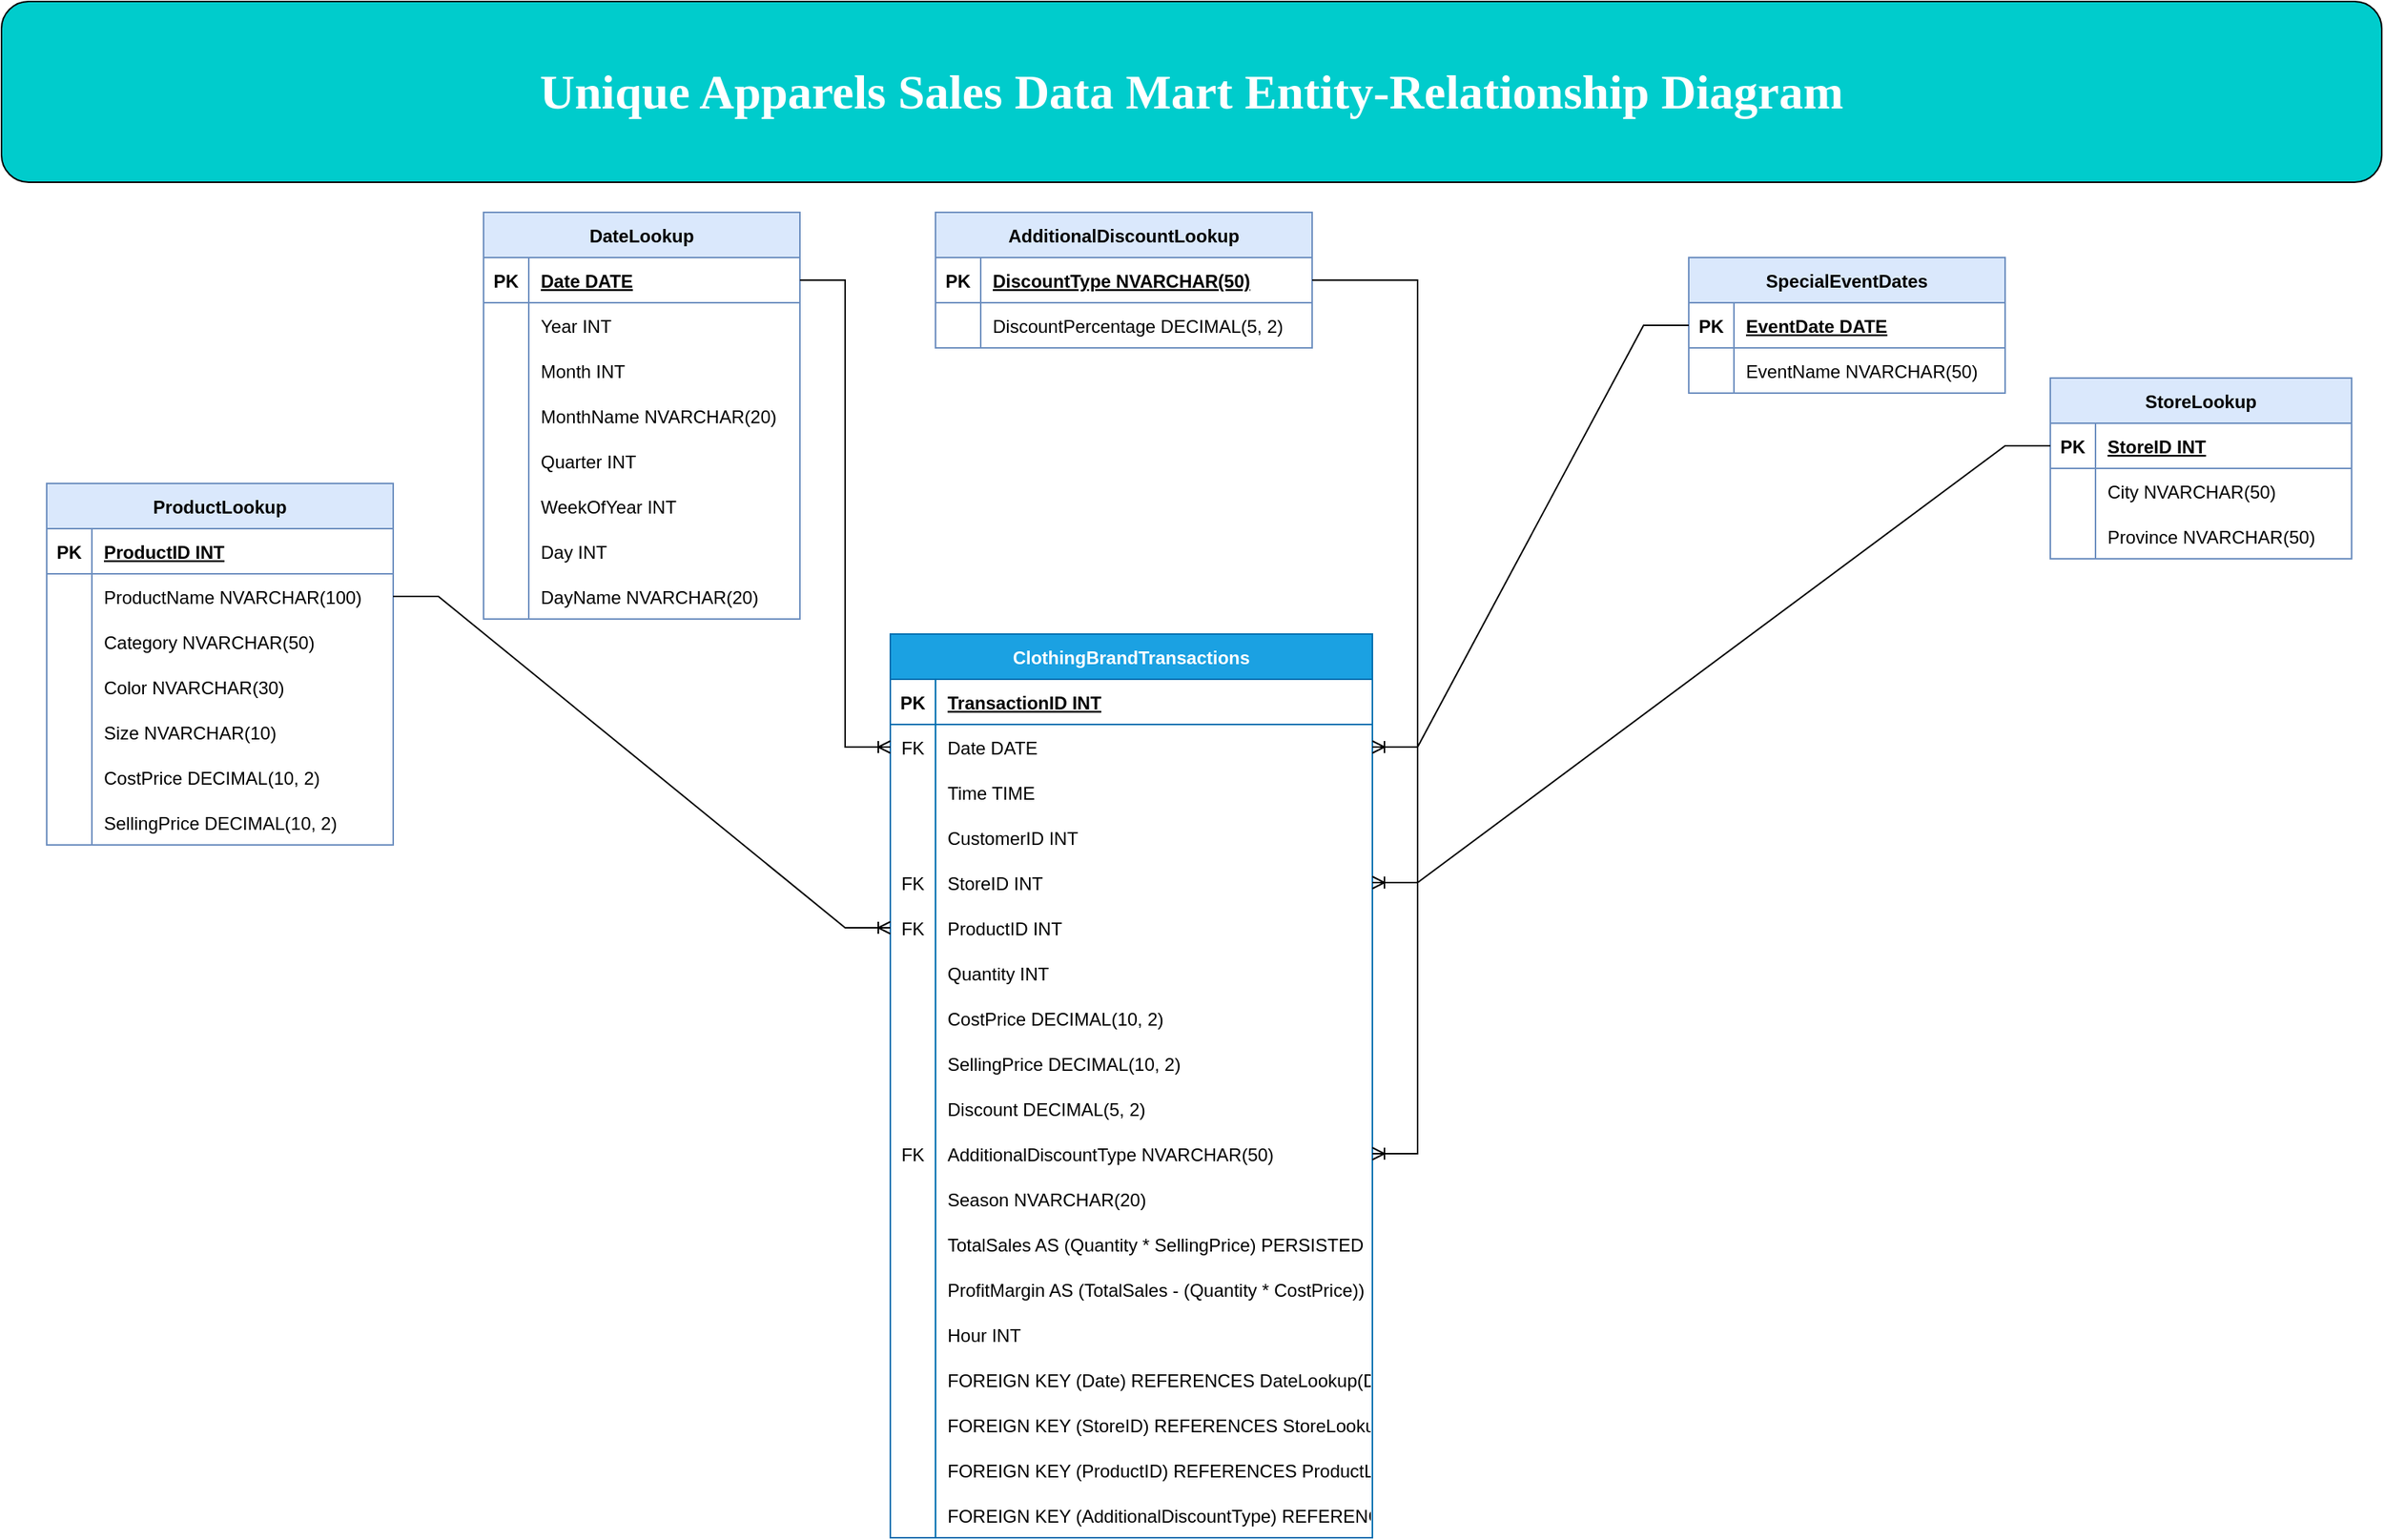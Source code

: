 <mxfile version="25.0.3">
  <diagram name="Page-1" id="zV8hHBEa-h6fjzIJMadM">
    <mxGraphModel dx="1042" dy="575" grid="1" gridSize="10" guides="1" tooltips="1" connect="1" arrows="1" fold="1" page="1" pageScale="1" pageWidth="850" pageHeight="1100" math="0" shadow="0">
      <root>
        <mxCell id="0" />
        <mxCell id="1" parent="0" />
        <mxCell id="7BY-m5oUw1XnW85AKhR_-15" value="ProductLookup" style="shape=table;startSize=30;container=1;collapsible=1;childLayout=tableLayout;fixedRows=1;rowLines=0;fontStyle=1;align=center;resizeLast=1;fillColor=#dae8fc;strokeColor=#6c8ebf;" vertex="1" parent="1">
          <mxGeometry x="50" y="390" width="230" height="240" as="geometry" />
        </mxCell>
        <mxCell id="7BY-m5oUw1XnW85AKhR_-16" value="" style="shape=tableRow;horizontal=0;startSize=0;swimlaneHead=0;swimlaneBody=0;fillColor=none;collapsible=0;dropTarget=0;points=[[0,0.5],[1,0.5]];portConstraint=eastwest;strokeColor=inherit;top=0;left=0;right=0;bottom=1;" vertex="1" parent="7BY-m5oUw1XnW85AKhR_-15">
          <mxGeometry y="30" width="230" height="30" as="geometry" />
        </mxCell>
        <mxCell id="7BY-m5oUw1XnW85AKhR_-17" value="PK" style="shape=partialRectangle;overflow=hidden;connectable=0;fillColor=none;strokeColor=inherit;top=0;left=0;bottom=0;right=0;fontStyle=1;" vertex="1" parent="7BY-m5oUw1XnW85AKhR_-16">
          <mxGeometry width="30" height="30" as="geometry">
            <mxRectangle width="30" height="30" as="alternateBounds" />
          </mxGeometry>
        </mxCell>
        <mxCell id="7BY-m5oUw1XnW85AKhR_-18" value="ProductID INT " style="shape=partialRectangle;overflow=hidden;connectable=0;fillColor=none;align=left;strokeColor=inherit;top=0;left=0;bottom=0;right=0;spacingLeft=6;fontStyle=5;" vertex="1" parent="7BY-m5oUw1XnW85AKhR_-16">
          <mxGeometry x="30" width="200" height="30" as="geometry">
            <mxRectangle width="200" height="30" as="alternateBounds" />
          </mxGeometry>
        </mxCell>
        <mxCell id="7BY-m5oUw1XnW85AKhR_-19" value="" style="shape=tableRow;horizontal=0;startSize=0;swimlaneHead=0;swimlaneBody=0;fillColor=none;collapsible=0;dropTarget=0;points=[[0,0.5],[1,0.5]];portConstraint=eastwest;strokeColor=inherit;top=0;left=0;right=0;bottom=0;" vertex="1" parent="7BY-m5oUw1XnW85AKhR_-15">
          <mxGeometry y="60" width="230" height="30" as="geometry" />
        </mxCell>
        <mxCell id="7BY-m5oUw1XnW85AKhR_-20" value="" style="shape=partialRectangle;overflow=hidden;connectable=0;fillColor=none;strokeColor=inherit;top=0;left=0;bottom=0;right=0;" vertex="1" parent="7BY-m5oUw1XnW85AKhR_-19">
          <mxGeometry width="30" height="30" as="geometry">
            <mxRectangle width="30" height="30" as="alternateBounds" />
          </mxGeometry>
        </mxCell>
        <mxCell id="7BY-m5oUw1XnW85AKhR_-21" value="ProductName NVARCHAR(100)" style="shape=partialRectangle;overflow=hidden;connectable=0;fillColor=none;align=left;strokeColor=inherit;top=0;left=0;bottom=0;right=0;spacingLeft=6;" vertex="1" parent="7BY-m5oUw1XnW85AKhR_-19">
          <mxGeometry x="30" width="200" height="30" as="geometry">
            <mxRectangle width="200" height="30" as="alternateBounds" />
          </mxGeometry>
        </mxCell>
        <mxCell id="7BY-m5oUw1XnW85AKhR_-22" value="" style="shape=tableRow;horizontal=0;startSize=0;swimlaneHead=0;swimlaneBody=0;fillColor=none;collapsible=0;dropTarget=0;points=[[0,0.5],[1,0.5]];portConstraint=eastwest;strokeColor=inherit;top=0;left=0;right=0;bottom=0;" vertex="1" parent="7BY-m5oUw1XnW85AKhR_-15">
          <mxGeometry y="90" width="230" height="30" as="geometry" />
        </mxCell>
        <mxCell id="7BY-m5oUw1XnW85AKhR_-23" value="" style="shape=partialRectangle;overflow=hidden;connectable=0;fillColor=none;strokeColor=inherit;top=0;left=0;bottom=0;right=0;" vertex="1" parent="7BY-m5oUw1XnW85AKhR_-22">
          <mxGeometry width="30" height="30" as="geometry">
            <mxRectangle width="30" height="30" as="alternateBounds" />
          </mxGeometry>
        </mxCell>
        <mxCell id="7BY-m5oUw1XnW85AKhR_-24" value="Category NVARCHAR(50)" style="shape=partialRectangle;overflow=hidden;connectable=0;fillColor=none;align=left;strokeColor=inherit;top=0;left=0;bottom=0;right=0;spacingLeft=6;" vertex="1" parent="7BY-m5oUw1XnW85AKhR_-22">
          <mxGeometry x="30" width="200" height="30" as="geometry">
            <mxRectangle width="200" height="30" as="alternateBounds" />
          </mxGeometry>
        </mxCell>
        <mxCell id="7BY-m5oUw1XnW85AKhR_-25" value="" style="shape=tableRow;horizontal=0;startSize=0;swimlaneHead=0;swimlaneBody=0;fillColor=none;collapsible=0;dropTarget=0;points=[[0,0.5],[1,0.5]];portConstraint=eastwest;strokeColor=inherit;top=0;left=0;right=0;bottom=0;" vertex="1" parent="7BY-m5oUw1XnW85AKhR_-15">
          <mxGeometry y="120" width="230" height="30" as="geometry" />
        </mxCell>
        <mxCell id="7BY-m5oUw1XnW85AKhR_-26" value="" style="shape=partialRectangle;overflow=hidden;connectable=0;fillColor=none;strokeColor=inherit;top=0;left=0;bottom=0;right=0;" vertex="1" parent="7BY-m5oUw1XnW85AKhR_-25">
          <mxGeometry width="30" height="30" as="geometry">
            <mxRectangle width="30" height="30" as="alternateBounds" />
          </mxGeometry>
        </mxCell>
        <mxCell id="7BY-m5oUw1XnW85AKhR_-27" value="Color NVARCHAR(30)" style="shape=partialRectangle;overflow=hidden;connectable=0;fillColor=none;align=left;strokeColor=inherit;top=0;left=0;bottom=0;right=0;spacingLeft=6;" vertex="1" parent="7BY-m5oUw1XnW85AKhR_-25">
          <mxGeometry x="30" width="200" height="30" as="geometry">
            <mxRectangle width="200" height="30" as="alternateBounds" />
          </mxGeometry>
        </mxCell>
        <mxCell id="7BY-m5oUw1XnW85AKhR_-28" value="" style="shape=tableRow;horizontal=0;startSize=0;swimlaneHead=0;swimlaneBody=0;fillColor=none;collapsible=0;dropTarget=0;points=[[0,0.5],[1,0.5]];portConstraint=eastwest;strokeColor=inherit;top=0;left=0;right=0;bottom=0;" vertex="1" parent="7BY-m5oUw1XnW85AKhR_-15">
          <mxGeometry y="150" width="230" height="30" as="geometry" />
        </mxCell>
        <mxCell id="7BY-m5oUw1XnW85AKhR_-29" value="" style="shape=partialRectangle;overflow=hidden;connectable=0;fillColor=none;strokeColor=inherit;top=0;left=0;bottom=0;right=0;" vertex="1" parent="7BY-m5oUw1XnW85AKhR_-28">
          <mxGeometry width="30" height="30" as="geometry">
            <mxRectangle width="30" height="30" as="alternateBounds" />
          </mxGeometry>
        </mxCell>
        <mxCell id="7BY-m5oUw1XnW85AKhR_-30" value="Size NVARCHAR(10)" style="shape=partialRectangle;overflow=hidden;connectable=0;fillColor=none;align=left;strokeColor=inherit;top=0;left=0;bottom=0;right=0;spacingLeft=6;" vertex="1" parent="7BY-m5oUw1XnW85AKhR_-28">
          <mxGeometry x="30" width="200" height="30" as="geometry">
            <mxRectangle width="200" height="30" as="alternateBounds" />
          </mxGeometry>
        </mxCell>
        <mxCell id="7BY-m5oUw1XnW85AKhR_-31" value="" style="shape=tableRow;horizontal=0;startSize=0;swimlaneHead=0;swimlaneBody=0;fillColor=none;collapsible=0;dropTarget=0;points=[[0,0.5],[1,0.5]];portConstraint=eastwest;strokeColor=inherit;top=0;left=0;right=0;bottom=0;" vertex="1" parent="7BY-m5oUw1XnW85AKhR_-15">
          <mxGeometry y="180" width="230" height="30" as="geometry" />
        </mxCell>
        <mxCell id="7BY-m5oUw1XnW85AKhR_-32" value="" style="shape=partialRectangle;overflow=hidden;connectable=0;fillColor=none;strokeColor=inherit;top=0;left=0;bottom=0;right=0;" vertex="1" parent="7BY-m5oUw1XnW85AKhR_-31">
          <mxGeometry width="30" height="30" as="geometry">
            <mxRectangle width="30" height="30" as="alternateBounds" />
          </mxGeometry>
        </mxCell>
        <mxCell id="7BY-m5oUw1XnW85AKhR_-33" value="CostPrice DECIMAL(10, 2)" style="shape=partialRectangle;overflow=hidden;connectable=0;fillColor=none;align=left;strokeColor=inherit;top=0;left=0;bottom=0;right=0;spacingLeft=6;" vertex="1" parent="7BY-m5oUw1XnW85AKhR_-31">
          <mxGeometry x="30" width="200" height="30" as="geometry">
            <mxRectangle width="200" height="30" as="alternateBounds" />
          </mxGeometry>
        </mxCell>
        <mxCell id="7BY-m5oUw1XnW85AKhR_-34" value="" style="shape=tableRow;horizontal=0;startSize=0;swimlaneHead=0;swimlaneBody=0;fillColor=none;collapsible=0;dropTarget=0;points=[[0,0.5],[1,0.5]];portConstraint=eastwest;strokeColor=inherit;top=0;left=0;right=0;bottom=0;" vertex="1" parent="7BY-m5oUw1XnW85AKhR_-15">
          <mxGeometry y="210" width="230" height="30" as="geometry" />
        </mxCell>
        <mxCell id="7BY-m5oUw1XnW85AKhR_-35" value="" style="shape=partialRectangle;overflow=hidden;connectable=0;fillColor=none;strokeColor=inherit;top=0;left=0;bottom=0;right=0;" vertex="1" parent="7BY-m5oUw1XnW85AKhR_-34">
          <mxGeometry width="30" height="30" as="geometry">
            <mxRectangle width="30" height="30" as="alternateBounds" />
          </mxGeometry>
        </mxCell>
        <mxCell id="7BY-m5oUw1XnW85AKhR_-36" value="SellingPrice DECIMAL(10, 2)" style="shape=partialRectangle;overflow=hidden;connectable=0;fillColor=none;align=left;strokeColor=inherit;top=0;left=0;bottom=0;right=0;spacingLeft=6;" vertex="1" parent="7BY-m5oUw1XnW85AKhR_-34">
          <mxGeometry x="30" width="200" height="30" as="geometry">
            <mxRectangle width="200" height="30" as="alternateBounds" />
          </mxGeometry>
        </mxCell>
        <mxCell id="7BY-m5oUw1XnW85AKhR_-37" value="DateLookup" style="shape=table;startSize=30;container=1;collapsible=1;childLayout=tableLayout;fixedRows=1;rowLines=0;fontStyle=1;align=center;resizeLast=1;fillColor=#dae8fc;strokeColor=#6c8ebf;" vertex="1" parent="1">
          <mxGeometry x="340" y="210" width="210" height="270" as="geometry" />
        </mxCell>
        <mxCell id="7BY-m5oUw1XnW85AKhR_-38" value="" style="shape=tableRow;horizontal=0;startSize=0;swimlaneHead=0;swimlaneBody=0;fillColor=none;collapsible=0;dropTarget=0;points=[[0,0.5],[1,0.5]];portConstraint=eastwest;strokeColor=inherit;top=0;left=0;right=0;bottom=1;" vertex="1" parent="7BY-m5oUw1XnW85AKhR_-37">
          <mxGeometry y="30" width="210" height="30" as="geometry" />
        </mxCell>
        <mxCell id="7BY-m5oUw1XnW85AKhR_-39" value="PK" style="shape=partialRectangle;overflow=hidden;connectable=0;fillColor=none;strokeColor=inherit;top=0;left=0;bottom=0;right=0;fontStyle=1;" vertex="1" parent="7BY-m5oUw1XnW85AKhR_-38">
          <mxGeometry width="30" height="30" as="geometry">
            <mxRectangle width="30" height="30" as="alternateBounds" />
          </mxGeometry>
        </mxCell>
        <mxCell id="7BY-m5oUw1XnW85AKhR_-40" value="Date DATE " style="shape=partialRectangle;overflow=hidden;connectable=0;fillColor=none;align=left;strokeColor=inherit;top=0;left=0;bottom=0;right=0;spacingLeft=6;fontStyle=5;" vertex="1" parent="7BY-m5oUw1XnW85AKhR_-38">
          <mxGeometry x="30" width="180" height="30" as="geometry">
            <mxRectangle width="180" height="30" as="alternateBounds" />
          </mxGeometry>
        </mxCell>
        <mxCell id="7BY-m5oUw1XnW85AKhR_-41" value="" style="shape=tableRow;horizontal=0;startSize=0;swimlaneHead=0;swimlaneBody=0;fillColor=none;collapsible=0;dropTarget=0;points=[[0,0.5],[1,0.5]];portConstraint=eastwest;strokeColor=inherit;top=0;left=0;right=0;bottom=0;" vertex="1" parent="7BY-m5oUw1XnW85AKhR_-37">
          <mxGeometry y="60" width="210" height="30" as="geometry" />
        </mxCell>
        <mxCell id="7BY-m5oUw1XnW85AKhR_-42" value="" style="shape=partialRectangle;overflow=hidden;connectable=0;fillColor=none;strokeColor=inherit;top=0;left=0;bottom=0;right=0;" vertex="1" parent="7BY-m5oUw1XnW85AKhR_-41">
          <mxGeometry width="30" height="30" as="geometry">
            <mxRectangle width="30" height="30" as="alternateBounds" />
          </mxGeometry>
        </mxCell>
        <mxCell id="7BY-m5oUw1XnW85AKhR_-43" value="Year INT" style="shape=partialRectangle;overflow=hidden;connectable=0;fillColor=none;align=left;strokeColor=inherit;top=0;left=0;bottom=0;right=0;spacingLeft=6;" vertex="1" parent="7BY-m5oUw1XnW85AKhR_-41">
          <mxGeometry x="30" width="180" height="30" as="geometry">
            <mxRectangle width="180" height="30" as="alternateBounds" />
          </mxGeometry>
        </mxCell>
        <mxCell id="7BY-m5oUw1XnW85AKhR_-44" value="" style="shape=tableRow;horizontal=0;startSize=0;swimlaneHead=0;swimlaneBody=0;fillColor=none;collapsible=0;dropTarget=0;points=[[0,0.5],[1,0.5]];portConstraint=eastwest;strokeColor=inherit;top=0;left=0;right=0;bottom=0;" vertex="1" parent="7BY-m5oUw1XnW85AKhR_-37">
          <mxGeometry y="90" width="210" height="30" as="geometry" />
        </mxCell>
        <mxCell id="7BY-m5oUw1XnW85AKhR_-45" value="" style="shape=partialRectangle;overflow=hidden;connectable=0;fillColor=none;strokeColor=inherit;top=0;left=0;bottom=0;right=0;" vertex="1" parent="7BY-m5oUw1XnW85AKhR_-44">
          <mxGeometry width="30" height="30" as="geometry">
            <mxRectangle width="30" height="30" as="alternateBounds" />
          </mxGeometry>
        </mxCell>
        <mxCell id="7BY-m5oUw1XnW85AKhR_-46" value="Month INT" style="shape=partialRectangle;overflow=hidden;connectable=0;fillColor=none;align=left;strokeColor=inherit;top=0;left=0;bottom=0;right=0;spacingLeft=6;" vertex="1" parent="7BY-m5oUw1XnW85AKhR_-44">
          <mxGeometry x="30" width="180" height="30" as="geometry">
            <mxRectangle width="180" height="30" as="alternateBounds" />
          </mxGeometry>
        </mxCell>
        <mxCell id="7BY-m5oUw1XnW85AKhR_-47" value="" style="shape=tableRow;horizontal=0;startSize=0;swimlaneHead=0;swimlaneBody=0;fillColor=none;collapsible=0;dropTarget=0;points=[[0,0.5],[1,0.5]];portConstraint=eastwest;strokeColor=inherit;top=0;left=0;right=0;bottom=0;" vertex="1" parent="7BY-m5oUw1XnW85AKhR_-37">
          <mxGeometry y="120" width="210" height="30" as="geometry" />
        </mxCell>
        <mxCell id="7BY-m5oUw1XnW85AKhR_-48" value="" style="shape=partialRectangle;overflow=hidden;connectable=0;fillColor=none;strokeColor=inherit;top=0;left=0;bottom=0;right=0;" vertex="1" parent="7BY-m5oUw1XnW85AKhR_-47">
          <mxGeometry width="30" height="30" as="geometry">
            <mxRectangle width="30" height="30" as="alternateBounds" />
          </mxGeometry>
        </mxCell>
        <mxCell id="7BY-m5oUw1XnW85AKhR_-49" value="MonthName NVARCHAR(20)" style="shape=partialRectangle;overflow=hidden;connectable=0;fillColor=none;align=left;strokeColor=inherit;top=0;left=0;bottom=0;right=0;spacingLeft=6;" vertex="1" parent="7BY-m5oUw1XnW85AKhR_-47">
          <mxGeometry x="30" width="180" height="30" as="geometry">
            <mxRectangle width="180" height="30" as="alternateBounds" />
          </mxGeometry>
        </mxCell>
        <mxCell id="7BY-m5oUw1XnW85AKhR_-50" value="" style="shape=tableRow;horizontal=0;startSize=0;swimlaneHead=0;swimlaneBody=0;fillColor=none;collapsible=0;dropTarget=0;points=[[0,0.5],[1,0.5]];portConstraint=eastwest;strokeColor=inherit;top=0;left=0;right=0;bottom=0;" vertex="1" parent="7BY-m5oUw1XnW85AKhR_-37">
          <mxGeometry y="150" width="210" height="30" as="geometry" />
        </mxCell>
        <mxCell id="7BY-m5oUw1XnW85AKhR_-51" value="" style="shape=partialRectangle;overflow=hidden;connectable=0;fillColor=none;strokeColor=inherit;top=0;left=0;bottom=0;right=0;" vertex="1" parent="7BY-m5oUw1XnW85AKhR_-50">
          <mxGeometry width="30" height="30" as="geometry">
            <mxRectangle width="30" height="30" as="alternateBounds" />
          </mxGeometry>
        </mxCell>
        <mxCell id="7BY-m5oUw1XnW85AKhR_-52" value="Quarter INT" style="shape=partialRectangle;overflow=hidden;connectable=0;fillColor=none;align=left;strokeColor=inherit;top=0;left=0;bottom=0;right=0;spacingLeft=6;" vertex="1" parent="7BY-m5oUw1XnW85AKhR_-50">
          <mxGeometry x="30" width="180" height="30" as="geometry">
            <mxRectangle width="180" height="30" as="alternateBounds" />
          </mxGeometry>
        </mxCell>
        <mxCell id="7BY-m5oUw1XnW85AKhR_-53" value="" style="shape=tableRow;horizontal=0;startSize=0;swimlaneHead=0;swimlaneBody=0;fillColor=none;collapsible=0;dropTarget=0;points=[[0,0.5],[1,0.5]];portConstraint=eastwest;strokeColor=inherit;top=0;left=0;right=0;bottom=0;" vertex="1" parent="7BY-m5oUw1XnW85AKhR_-37">
          <mxGeometry y="180" width="210" height="30" as="geometry" />
        </mxCell>
        <mxCell id="7BY-m5oUw1XnW85AKhR_-54" value="" style="shape=partialRectangle;overflow=hidden;connectable=0;fillColor=none;strokeColor=inherit;top=0;left=0;bottom=0;right=0;" vertex="1" parent="7BY-m5oUw1XnW85AKhR_-53">
          <mxGeometry width="30" height="30" as="geometry">
            <mxRectangle width="30" height="30" as="alternateBounds" />
          </mxGeometry>
        </mxCell>
        <mxCell id="7BY-m5oUw1XnW85AKhR_-55" value="WeekOfYear INT" style="shape=partialRectangle;overflow=hidden;connectable=0;fillColor=none;align=left;strokeColor=inherit;top=0;left=0;bottom=0;right=0;spacingLeft=6;" vertex="1" parent="7BY-m5oUw1XnW85AKhR_-53">
          <mxGeometry x="30" width="180" height="30" as="geometry">
            <mxRectangle width="180" height="30" as="alternateBounds" />
          </mxGeometry>
        </mxCell>
        <mxCell id="7BY-m5oUw1XnW85AKhR_-56" value="" style="shape=tableRow;horizontal=0;startSize=0;swimlaneHead=0;swimlaneBody=0;fillColor=none;collapsible=0;dropTarget=0;points=[[0,0.5],[1,0.5]];portConstraint=eastwest;strokeColor=inherit;top=0;left=0;right=0;bottom=0;" vertex="1" parent="7BY-m5oUw1XnW85AKhR_-37">
          <mxGeometry y="210" width="210" height="30" as="geometry" />
        </mxCell>
        <mxCell id="7BY-m5oUw1XnW85AKhR_-57" value="" style="shape=partialRectangle;overflow=hidden;connectable=0;fillColor=none;strokeColor=inherit;top=0;left=0;bottom=0;right=0;" vertex="1" parent="7BY-m5oUw1XnW85AKhR_-56">
          <mxGeometry width="30" height="30" as="geometry">
            <mxRectangle width="30" height="30" as="alternateBounds" />
          </mxGeometry>
        </mxCell>
        <mxCell id="7BY-m5oUw1XnW85AKhR_-58" value="Day INT" style="shape=partialRectangle;overflow=hidden;connectable=0;fillColor=none;align=left;strokeColor=inherit;top=0;left=0;bottom=0;right=0;spacingLeft=6;" vertex="1" parent="7BY-m5oUw1XnW85AKhR_-56">
          <mxGeometry x="30" width="180" height="30" as="geometry">
            <mxRectangle width="180" height="30" as="alternateBounds" />
          </mxGeometry>
        </mxCell>
        <mxCell id="7BY-m5oUw1XnW85AKhR_-59" value="" style="shape=tableRow;horizontal=0;startSize=0;swimlaneHead=0;swimlaneBody=0;fillColor=none;collapsible=0;dropTarget=0;points=[[0,0.5],[1,0.5]];portConstraint=eastwest;strokeColor=inherit;top=0;left=0;right=0;bottom=0;" vertex="1" parent="7BY-m5oUw1XnW85AKhR_-37">
          <mxGeometry y="240" width="210" height="30" as="geometry" />
        </mxCell>
        <mxCell id="7BY-m5oUw1XnW85AKhR_-60" value="" style="shape=partialRectangle;overflow=hidden;connectable=0;fillColor=none;strokeColor=inherit;top=0;left=0;bottom=0;right=0;" vertex="1" parent="7BY-m5oUw1XnW85AKhR_-59">
          <mxGeometry width="30" height="30" as="geometry">
            <mxRectangle width="30" height="30" as="alternateBounds" />
          </mxGeometry>
        </mxCell>
        <mxCell id="7BY-m5oUw1XnW85AKhR_-61" value="DayName NVARCHAR(20)" style="shape=partialRectangle;overflow=hidden;connectable=0;fillColor=none;align=left;strokeColor=inherit;top=0;left=0;bottom=0;right=0;spacingLeft=6;" vertex="1" parent="7BY-m5oUw1XnW85AKhR_-59">
          <mxGeometry x="30" width="180" height="30" as="geometry">
            <mxRectangle width="180" height="30" as="alternateBounds" />
          </mxGeometry>
        </mxCell>
        <mxCell id="7BY-m5oUw1XnW85AKhR_-62" value="StoreLookup" style="shape=table;startSize=30;container=1;collapsible=1;childLayout=tableLayout;fixedRows=1;rowLines=0;fontStyle=1;align=center;resizeLast=1;fillColor=#dae8fc;strokeColor=#6c8ebf;" vertex="1" parent="1">
          <mxGeometry x="1380" y="320" width="200" height="120" as="geometry" />
        </mxCell>
        <mxCell id="7BY-m5oUw1XnW85AKhR_-63" value="" style="shape=tableRow;horizontal=0;startSize=0;swimlaneHead=0;swimlaneBody=0;fillColor=none;collapsible=0;dropTarget=0;points=[[0,0.5],[1,0.5]];portConstraint=eastwest;strokeColor=inherit;top=0;left=0;right=0;bottom=1;" vertex="1" parent="7BY-m5oUw1XnW85AKhR_-62">
          <mxGeometry y="30" width="200" height="30" as="geometry" />
        </mxCell>
        <mxCell id="7BY-m5oUw1XnW85AKhR_-64" value="PK" style="shape=partialRectangle;overflow=hidden;connectable=0;fillColor=none;strokeColor=inherit;top=0;left=0;bottom=0;right=0;fontStyle=1;" vertex="1" parent="7BY-m5oUw1XnW85AKhR_-63">
          <mxGeometry width="30" height="30" as="geometry">
            <mxRectangle width="30" height="30" as="alternateBounds" />
          </mxGeometry>
        </mxCell>
        <mxCell id="7BY-m5oUw1XnW85AKhR_-65" value="StoreID INT " style="shape=partialRectangle;overflow=hidden;connectable=0;fillColor=none;align=left;strokeColor=inherit;top=0;left=0;bottom=0;right=0;spacingLeft=6;fontStyle=5;" vertex="1" parent="7BY-m5oUw1XnW85AKhR_-63">
          <mxGeometry x="30" width="170" height="30" as="geometry">
            <mxRectangle width="170" height="30" as="alternateBounds" />
          </mxGeometry>
        </mxCell>
        <mxCell id="7BY-m5oUw1XnW85AKhR_-66" value="" style="shape=tableRow;horizontal=0;startSize=0;swimlaneHead=0;swimlaneBody=0;fillColor=none;collapsible=0;dropTarget=0;points=[[0,0.5],[1,0.5]];portConstraint=eastwest;strokeColor=inherit;top=0;left=0;right=0;bottom=0;" vertex="1" parent="7BY-m5oUw1XnW85AKhR_-62">
          <mxGeometry y="60" width="200" height="30" as="geometry" />
        </mxCell>
        <mxCell id="7BY-m5oUw1XnW85AKhR_-67" value="" style="shape=partialRectangle;overflow=hidden;connectable=0;fillColor=none;strokeColor=inherit;top=0;left=0;bottom=0;right=0;" vertex="1" parent="7BY-m5oUw1XnW85AKhR_-66">
          <mxGeometry width="30" height="30" as="geometry">
            <mxRectangle width="30" height="30" as="alternateBounds" />
          </mxGeometry>
        </mxCell>
        <mxCell id="7BY-m5oUw1XnW85AKhR_-68" value="City NVARCHAR(50)" style="shape=partialRectangle;overflow=hidden;connectable=0;fillColor=none;align=left;strokeColor=inherit;top=0;left=0;bottom=0;right=0;spacingLeft=6;" vertex="1" parent="7BY-m5oUw1XnW85AKhR_-66">
          <mxGeometry x="30" width="170" height="30" as="geometry">
            <mxRectangle width="170" height="30" as="alternateBounds" />
          </mxGeometry>
        </mxCell>
        <mxCell id="7BY-m5oUw1XnW85AKhR_-69" value="" style="shape=tableRow;horizontal=0;startSize=0;swimlaneHead=0;swimlaneBody=0;fillColor=none;collapsible=0;dropTarget=0;points=[[0,0.5],[1,0.5]];portConstraint=eastwest;strokeColor=inherit;top=0;left=0;right=0;bottom=0;" vertex="1" parent="7BY-m5oUw1XnW85AKhR_-62">
          <mxGeometry y="90" width="200" height="30" as="geometry" />
        </mxCell>
        <mxCell id="7BY-m5oUw1XnW85AKhR_-70" value="" style="shape=partialRectangle;overflow=hidden;connectable=0;fillColor=none;strokeColor=inherit;top=0;left=0;bottom=0;right=0;" vertex="1" parent="7BY-m5oUw1XnW85AKhR_-69">
          <mxGeometry width="30" height="30" as="geometry">
            <mxRectangle width="30" height="30" as="alternateBounds" />
          </mxGeometry>
        </mxCell>
        <mxCell id="7BY-m5oUw1XnW85AKhR_-71" value="Province NVARCHAR(50)" style="shape=partialRectangle;overflow=hidden;connectable=0;fillColor=none;align=left;strokeColor=inherit;top=0;left=0;bottom=0;right=0;spacingLeft=6;" vertex="1" parent="7BY-m5oUw1XnW85AKhR_-69">
          <mxGeometry x="30" width="170" height="30" as="geometry">
            <mxRectangle width="170" height="30" as="alternateBounds" />
          </mxGeometry>
        </mxCell>
        <mxCell id="7BY-m5oUw1XnW85AKhR_-72" value="SpecialEventDates" style="shape=table;startSize=30;container=1;collapsible=1;childLayout=tableLayout;fixedRows=1;rowLines=0;fontStyle=1;align=center;resizeLast=1;fillColor=#dae8fc;strokeColor=#6c8ebf;" vertex="1" parent="1">
          <mxGeometry x="1140" y="240" width="210" height="90" as="geometry" />
        </mxCell>
        <mxCell id="7BY-m5oUw1XnW85AKhR_-73" value="" style="shape=tableRow;horizontal=0;startSize=0;swimlaneHead=0;swimlaneBody=0;fillColor=none;collapsible=0;dropTarget=0;points=[[0,0.5],[1,0.5]];portConstraint=eastwest;strokeColor=inherit;top=0;left=0;right=0;bottom=1;" vertex="1" parent="7BY-m5oUw1XnW85AKhR_-72">
          <mxGeometry y="30" width="210" height="30" as="geometry" />
        </mxCell>
        <mxCell id="7BY-m5oUw1XnW85AKhR_-74" value="PK" style="shape=partialRectangle;overflow=hidden;connectable=0;fillColor=none;strokeColor=inherit;top=0;left=0;bottom=0;right=0;fontStyle=1;" vertex="1" parent="7BY-m5oUw1XnW85AKhR_-73">
          <mxGeometry width="30" height="30" as="geometry">
            <mxRectangle width="30" height="30" as="alternateBounds" />
          </mxGeometry>
        </mxCell>
        <mxCell id="7BY-m5oUw1XnW85AKhR_-75" value="EventDate DATE " style="shape=partialRectangle;overflow=hidden;connectable=0;fillColor=none;align=left;strokeColor=inherit;top=0;left=0;bottom=0;right=0;spacingLeft=6;fontStyle=5;" vertex="1" parent="7BY-m5oUw1XnW85AKhR_-73">
          <mxGeometry x="30" width="180" height="30" as="geometry">
            <mxRectangle width="180" height="30" as="alternateBounds" />
          </mxGeometry>
        </mxCell>
        <mxCell id="7BY-m5oUw1XnW85AKhR_-76" value="" style="shape=tableRow;horizontal=0;startSize=0;swimlaneHead=0;swimlaneBody=0;fillColor=none;collapsible=0;dropTarget=0;points=[[0,0.5],[1,0.5]];portConstraint=eastwest;strokeColor=inherit;top=0;left=0;right=0;bottom=0;" vertex="1" parent="7BY-m5oUw1XnW85AKhR_-72">
          <mxGeometry y="60" width="210" height="30" as="geometry" />
        </mxCell>
        <mxCell id="7BY-m5oUw1XnW85AKhR_-77" value="" style="shape=partialRectangle;overflow=hidden;connectable=0;fillColor=none;strokeColor=inherit;top=0;left=0;bottom=0;right=0;" vertex="1" parent="7BY-m5oUw1XnW85AKhR_-76">
          <mxGeometry width="30" height="30" as="geometry">
            <mxRectangle width="30" height="30" as="alternateBounds" />
          </mxGeometry>
        </mxCell>
        <mxCell id="7BY-m5oUw1XnW85AKhR_-78" value="EventName NVARCHAR(50)" style="shape=partialRectangle;overflow=hidden;connectable=0;fillColor=none;align=left;strokeColor=inherit;top=0;left=0;bottom=0;right=0;spacingLeft=6;" vertex="1" parent="7BY-m5oUw1XnW85AKhR_-76">
          <mxGeometry x="30" width="180" height="30" as="geometry">
            <mxRectangle width="180" height="30" as="alternateBounds" />
          </mxGeometry>
        </mxCell>
        <mxCell id="7BY-m5oUw1XnW85AKhR_-79" value="AdditionalDiscountLookup" style="shape=table;startSize=30;container=1;collapsible=1;childLayout=tableLayout;fixedRows=1;rowLines=0;fontStyle=1;align=center;resizeLast=1;fillColor=#dae8fc;strokeColor=#6c8ebf;" vertex="1" parent="1">
          <mxGeometry x="640" y="210" width="250" height="90" as="geometry" />
        </mxCell>
        <mxCell id="7BY-m5oUw1XnW85AKhR_-80" value="" style="shape=tableRow;horizontal=0;startSize=0;swimlaneHead=0;swimlaneBody=0;fillColor=none;collapsible=0;dropTarget=0;points=[[0,0.5],[1,0.5]];portConstraint=eastwest;strokeColor=inherit;top=0;left=0;right=0;bottom=1;" vertex="1" parent="7BY-m5oUw1XnW85AKhR_-79">
          <mxGeometry y="30" width="250" height="30" as="geometry" />
        </mxCell>
        <mxCell id="7BY-m5oUw1XnW85AKhR_-81" value="PK" style="shape=partialRectangle;overflow=hidden;connectable=0;fillColor=none;strokeColor=inherit;top=0;left=0;bottom=0;right=0;fontStyle=1;" vertex="1" parent="7BY-m5oUw1XnW85AKhR_-80">
          <mxGeometry width="30" height="30" as="geometry">
            <mxRectangle width="30" height="30" as="alternateBounds" />
          </mxGeometry>
        </mxCell>
        <mxCell id="7BY-m5oUw1XnW85AKhR_-82" value="DiscountType NVARCHAR(50) " style="shape=partialRectangle;overflow=hidden;connectable=0;fillColor=none;align=left;strokeColor=inherit;top=0;left=0;bottom=0;right=0;spacingLeft=6;fontStyle=5;" vertex="1" parent="7BY-m5oUw1XnW85AKhR_-80">
          <mxGeometry x="30" width="220" height="30" as="geometry">
            <mxRectangle width="220" height="30" as="alternateBounds" />
          </mxGeometry>
        </mxCell>
        <mxCell id="7BY-m5oUw1XnW85AKhR_-83" value="" style="shape=tableRow;horizontal=0;startSize=0;swimlaneHead=0;swimlaneBody=0;fillColor=none;collapsible=0;dropTarget=0;points=[[0,0.5],[1,0.5]];portConstraint=eastwest;strokeColor=inherit;top=0;left=0;right=0;bottom=0;" vertex="1" parent="7BY-m5oUw1XnW85AKhR_-79">
          <mxGeometry y="60" width="250" height="30" as="geometry" />
        </mxCell>
        <mxCell id="7BY-m5oUw1XnW85AKhR_-84" value="" style="shape=partialRectangle;overflow=hidden;connectable=0;fillColor=none;strokeColor=inherit;top=0;left=0;bottom=0;right=0;" vertex="1" parent="7BY-m5oUw1XnW85AKhR_-83">
          <mxGeometry width="30" height="30" as="geometry">
            <mxRectangle width="30" height="30" as="alternateBounds" />
          </mxGeometry>
        </mxCell>
        <mxCell id="7BY-m5oUw1XnW85AKhR_-85" value="DiscountPercentage DECIMAL(5, 2)" style="shape=partialRectangle;overflow=hidden;connectable=0;fillColor=none;align=left;strokeColor=inherit;top=0;left=0;bottom=0;right=0;spacingLeft=6;" vertex="1" parent="7BY-m5oUw1XnW85AKhR_-83">
          <mxGeometry x="30" width="220" height="30" as="geometry">
            <mxRectangle width="220" height="30" as="alternateBounds" />
          </mxGeometry>
        </mxCell>
        <mxCell id="7BY-m5oUw1XnW85AKhR_-86" value="ClothingBrandTransactions" style="shape=table;startSize=30;container=1;collapsible=1;childLayout=tableLayout;fixedRows=1;rowLines=0;fontStyle=1;align=center;resizeLast=1;fillColor=#1ba1e2;strokeColor=#006EAF;fontColor=#ffffff;" vertex="1" parent="1">
          <mxGeometry x="610" y="490" width="320" height="600" as="geometry" />
        </mxCell>
        <mxCell id="7BY-m5oUw1XnW85AKhR_-87" value="" style="shape=tableRow;horizontal=0;startSize=0;swimlaneHead=0;swimlaneBody=0;fillColor=none;collapsible=0;dropTarget=0;points=[[0,0.5],[1,0.5]];portConstraint=eastwest;strokeColor=inherit;top=0;left=0;right=0;bottom=1;" vertex="1" parent="7BY-m5oUw1XnW85AKhR_-86">
          <mxGeometry y="30" width="320" height="30" as="geometry" />
        </mxCell>
        <mxCell id="7BY-m5oUw1XnW85AKhR_-88" value="PK" style="shape=partialRectangle;overflow=hidden;connectable=0;fillColor=none;strokeColor=inherit;top=0;left=0;bottom=0;right=0;fontStyle=1;" vertex="1" parent="7BY-m5oUw1XnW85AKhR_-87">
          <mxGeometry width="30" height="30" as="geometry">
            <mxRectangle width="30" height="30" as="alternateBounds" />
          </mxGeometry>
        </mxCell>
        <mxCell id="7BY-m5oUw1XnW85AKhR_-89" value="TransactionID INT " style="shape=partialRectangle;overflow=hidden;connectable=0;fillColor=none;align=left;strokeColor=inherit;top=0;left=0;bottom=0;right=0;spacingLeft=6;fontStyle=5;" vertex="1" parent="7BY-m5oUw1XnW85AKhR_-87">
          <mxGeometry x="30" width="290" height="30" as="geometry">
            <mxRectangle width="290" height="30" as="alternateBounds" />
          </mxGeometry>
        </mxCell>
        <mxCell id="7BY-m5oUw1XnW85AKhR_-90" value="" style="shape=tableRow;horizontal=0;startSize=0;swimlaneHead=0;swimlaneBody=0;fillColor=none;collapsible=0;dropTarget=0;points=[[0,0.5],[1,0.5]];portConstraint=eastwest;strokeColor=inherit;top=0;left=0;right=0;bottom=0;" vertex="1" parent="7BY-m5oUw1XnW85AKhR_-86">
          <mxGeometry y="60" width="320" height="30" as="geometry" />
        </mxCell>
        <mxCell id="7BY-m5oUw1XnW85AKhR_-91" value="FK" style="shape=partialRectangle;overflow=hidden;connectable=0;fillColor=none;strokeColor=inherit;top=0;left=0;bottom=0;right=0;" vertex="1" parent="7BY-m5oUw1XnW85AKhR_-90">
          <mxGeometry width="30" height="30" as="geometry">
            <mxRectangle width="30" height="30" as="alternateBounds" />
          </mxGeometry>
        </mxCell>
        <mxCell id="7BY-m5oUw1XnW85AKhR_-92" value="Date DATE" style="shape=partialRectangle;overflow=hidden;connectable=0;fillColor=none;align=left;strokeColor=inherit;top=0;left=0;bottom=0;right=0;spacingLeft=6;" vertex="1" parent="7BY-m5oUw1XnW85AKhR_-90">
          <mxGeometry x="30" width="290" height="30" as="geometry">
            <mxRectangle width="290" height="30" as="alternateBounds" />
          </mxGeometry>
        </mxCell>
        <mxCell id="7BY-m5oUw1XnW85AKhR_-93" value="" style="shape=tableRow;horizontal=0;startSize=0;swimlaneHead=0;swimlaneBody=0;fillColor=none;collapsible=0;dropTarget=0;points=[[0,0.5],[1,0.5]];portConstraint=eastwest;strokeColor=inherit;top=0;left=0;right=0;bottom=0;" vertex="1" parent="7BY-m5oUw1XnW85AKhR_-86">
          <mxGeometry y="90" width="320" height="30" as="geometry" />
        </mxCell>
        <mxCell id="7BY-m5oUw1XnW85AKhR_-94" value="" style="shape=partialRectangle;overflow=hidden;connectable=0;fillColor=none;strokeColor=inherit;top=0;left=0;bottom=0;right=0;" vertex="1" parent="7BY-m5oUw1XnW85AKhR_-93">
          <mxGeometry width="30" height="30" as="geometry">
            <mxRectangle width="30" height="30" as="alternateBounds" />
          </mxGeometry>
        </mxCell>
        <mxCell id="7BY-m5oUw1XnW85AKhR_-95" value="Time TIME" style="shape=partialRectangle;overflow=hidden;connectable=0;fillColor=none;align=left;strokeColor=inherit;top=0;left=0;bottom=0;right=0;spacingLeft=6;" vertex="1" parent="7BY-m5oUw1XnW85AKhR_-93">
          <mxGeometry x="30" width="290" height="30" as="geometry">
            <mxRectangle width="290" height="30" as="alternateBounds" />
          </mxGeometry>
        </mxCell>
        <mxCell id="7BY-m5oUw1XnW85AKhR_-96" value="" style="shape=tableRow;horizontal=0;startSize=0;swimlaneHead=0;swimlaneBody=0;fillColor=none;collapsible=0;dropTarget=0;points=[[0,0.5],[1,0.5]];portConstraint=eastwest;strokeColor=inherit;top=0;left=0;right=0;bottom=0;" vertex="1" parent="7BY-m5oUw1XnW85AKhR_-86">
          <mxGeometry y="120" width="320" height="30" as="geometry" />
        </mxCell>
        <mxCell id="7BY-m5oUw1XnW85AKhR_-97" value="" style="shape=partialRectangle;overflow=hidden;connectable=0;fillColor=none;strokeColor=inherit;top=0;left=0;bottom=0;right=0;" vertex="1" parent="7BY-m5oUw1XnW85AKhR_-96">
          <mxGeometry width="30" height="30" as="geometry">
            <mxRectangle width="30" height="30" as="alternateBounds" />
          </mxGeometry>
        </mxCell>
        <mxCell id="7BY-m5oUw1XnW85AKhR_-98" value="CustomerID INT" style="shape=partialRectangle;overflow=hidden;connectable=0;fillColor=none;align=left;strokeColor=inherit;top=0;left=0;bottom=0;right=0;spacingLeft=6;" vertex="1" parent="7BY-m5oUw1XnW85AKhR_-96">
          <mxGeometry x="30" width="290" height="30" as="geometry">
            <mxRectangle width="290" height="30" as="alternateBounds" />
          </mxGeometry>
        </mxCell>
        <mxCell id="7BY-m5oUw1XnW85AKhR_-99" value="" style="shape=tableRow;horizontal=0;startSize=0;swimlaneHead=0;swimlaneBody=0;fillColor=none;collapsible=0;dropTarget=0;points=[[0,0.5],[1,0.5]];portConstraint=eastwest;strokeColor=inherit;top=0;left=0;right=0;bottom=0;" vertex="1" parent="7BY-m5oUw1XnW85AKhR_-86">
          <mxGeometry y="150" width="320" height="30" as="geometry" />
        </mxCell>
        <mxCell id="7BY-m5oUw1XnW85AKhR_-100" value="FK" style="shape=partialRectangle;overflow=hidden;connectable=0;fillColor=none;strokeColor=inherit;top=0;left=0;bottom=0;right=0;" vertex="1" parent="7BY-m5oUw1XnW85AKhR_-99">
          <mxGeometry width="30" height="30" as="geometry">
            <mxRectangle width="30" height="30" as="alternateBounds" />
          </mxGeometry>
        </mxCell>
        <mxCell id="7BY-m5oUw1XnW85AKhR_-101" value="StoreID INT" style="shape=partialRectangle;overflow=hidden;connectable=0;fillColor=none;align=left;strokeColor=inherit;top=0;left=0;bottom=0;right=0;spacingLeft=6;" vertex="1" parent="7BY-m5oUw1XnW85AKhR_-99">
          <mxGeometry x="30" width="290" height="30" as="geometry">
            <mxRectangle width="290" height="30" as="alternateBounds" />
          </mxGeometry>
        </mxCell>
        <mxCell id="7BY-m5oUw1XnW85AKhR_-102" value="" style="shape=tableRow;horizontal=0;startSize=0;swimlaneHead=0;swimlaneBody=0;fillColor=none;collapsible=0;dropTarget=0;points=[[0,0.5],[1,0.5]];portConstraint=eastwest;strokeColor=inherit;top=0;left=0;right=0;bottom=0;" vertex="1" parent="7BY-m5oUw1XnW85AKhR_-86">
          <mxGeometry y="180" width="320" height="30" as="geometry" />
        </mxCell>
        <mxCell id="7BY-m5oUw1XnW85AKhR_-103" value="FK" style="shape=partialRectangle;overflow=hidden;connectable=0;fillColor=none;strokeColor=inherit;top=0;left=0;bottom=0;right=0;" vertex="1" parent="7BY-m5oUw1XnW85AKhR_-102">
          <mxGeometry width="30" height="30" as="geometry">
            <mxRectangle width="30" height="30" as="alternateBounds" />
          </mxGeometry>
        </mxCell>
        <mxCell id="7BY-m5oUw1XnW85AKhR_-104" value="ProductID INT" style="shape=partialRectangle;overflow=hidden;connectable=0;fillColor=none;align=left;strokeColor=inherit;top=0;left=0;bottom=0;right=0;spacingLeft=6;" vertex="1" parent="7BY-m5oUw1XnW85AKhR_-102">
          <mxGeometry x="30" width="290" height="30" as="geometry">
            <mxRectangle width="290" height="30" as="alternateBounds" />
          </mxGeometry>
        </mxCell>
        <mxCell id="7BY-m5oUw1XnW85AKhR_-105" value="" style="shape=tableRow;horizontal=0;startSize=0;swimlaneHead=0;swimlaneBody=0;fillColor=none;collapsible=0;dropTarget=0;points=[[0,0.5],[1,0.5]];portConstraint=eastwest;strokeColor=inherit;top=0;left=0;right=0;bottom=0;" vertex="1" parent="7BY-m5oUw1XnW85AKhR_-86">
          <mxGeometry y="210" width="320" height="30" as="geometry" />
        </mxCell>
        <mxCell id="7BY-m5oUw1XnW85AKhR_-106" value="" style="shape=partialRectangle;overflow=hidden;connectable=0;fillColor=none;strokeColor=inherit;top=0;left=0;bottom=0;right=0;" vertex="1" parent="7BY-m5oUw1XnW85AKhR_-105">
          <mxGeometry width="30" height="30" as="geometry">
            <mxRectangle width="30" height="30" as="alternateBounds" />
          </mxGeometry>
        </mxCell>
        <mxCell id="7BY-m5oUw1XnW85AKhR_-107" value="Quantity INT" style="shape=partialRectangle;overflow=hidden;connectable=0;fillColor=none;align=left;strokeColor=inherit;top=0;left=0;bottom=0;right=0;spacingLeft=6;" vertex="1" parent="7BY-m5oUw1XnW85AKhR_-105">
          <mxGeometry x="30" width="290" height="30" as="geometry">
            <mxRectangle width="290" height="30" as="alternateBounds" />
          </mxGeometry>
        </mxCell>
        <mxCell id="7BY-m5oUw1XnW85AKhR_-108" value="" style="shape=tableRow;horizontal=0;startSize=0;swimlaneHead=0;swimlaneBody=0;fillColor=none;collapsible=0;dropTarget=0;points=[[0,0.5],[1,0.5]];portConstraint=eastwest;strokeColor=inherit;top=0;left=0;right=0;bottom=0;" vertex="1" parent="7BY-m5oUw1XnW85AKhR_-86">
          <mxGeometry y="240" width="320" height="30" as="geometry" />
        </mxCell>
        <mxCell id="7BY-m5oUw1XnW85AKhR_-109" value="" style="shape=partialRectangle;overflow=hidden;connectable=0;fillColor=none;strokeColor=inherit;top=0;left=0;bottom=0;right=0;" vertex="1" parent="7BY-m5oUw1XnW85AKhR_-108">
          <mxGeometry width="30" height="30" as="geometry">
            <mxRectangle width="30" height="30" as="alternateBounds" />
          </mxGeometry>
        </mxCell>
        <mxCell id="7BY-m5oUw1XnW85AKhR_-110" value="CostPrice DECIMAL(10, 2)" style="shape=partialRectangle;overflow=hidden;connectable=0;fillColor=none;align=left;strokeColor=inherit;top=0;left=0;bottom=0;right=0;spacingLeft=6;" vertex="1" parent="7BY-m5oUw1XnW85AKhR_-108">
          <mxGeometry x="30" width="290" height="30" as="geometry">
            <mxRectangle width="290" height="30" as="alternateBounds" />
          </mxGeometry>
        </mxCell>
        <mxCell id="7BY-m5oUw1XnW85AKhR_-111" value="" style="shape=tableRow;horizontal=0;startSize=0;swimlaneHead=0;swimlaneBody=0;fillColor=none;collapsible=0;dropTarget=0;points=[[0,0.5],[1,0.5]];portConstraint=eastwest;strokeColor=inherit;top=0;left=0;right=0;bottom=0;" vertex="1" parent="7BY-m5oUw1XnW85AKhR_-86">
          <mxGeometry y="270" width="320" height="30" as="geometry" />
        </mxCell>
        <mxCell id="7BY-m5oUw1XnW85AKhR_-112" value="" style="shape=partialRectangle;overflow=hidden;connectable=0;fillColor=none;strokeColor=inherit;top=0;left=0;bottom=0;right=0;" vertex="1" parent="7BY-m5oUw1XnW85AKhR_-111">
          <mxGeometry width="30" height="30" as="geometry">
            <mxRectangle width="30" height="30" as="alternateBounds" />
          </mxGeometry>
        </mxCell>
        <mxCell id="7BY-m5oUw1XnW85AKhR_-113" value="SellingPrice DECIMAL(10, 2)" style="shape=partialRectangle;overflow=hidden;connectable=0;fillColor=none;align=left;strokeColor=inherit;top=0;left=0;bottom=0;right=0;spacingLeft=6;" vertex="1" parent="7BY-m5oUw1XnW85AKhR_-111">
          <mxGeometry x="30" width="290" height="30" as="geometry">
            <mxRectangle width="290" height="30" as="alternateBounds" />
          </mxGeometry>
        </mxCell>
        <mxCell id="7BY-m5oUw1XnW85AKhR_-114" value="" style="shape=tableRow;horizontal=0;startSize=0;swimlaneHead=0;swimlaneBody=0;fillColor=none;collapsible=0;dropTarget=0;points=[[0,0.5],[1,0.5]];portConstraint=eastwest;strokeColor=inherit;top=0;left=0;right=0;bottom=0;" vertex="1" parent="7BY-m5oUw1XnW85AKhR_-86">
          <mxGeometry y="300" width="320" height="30" as="geometry" />
        </mxCell>
        <mxCell id="7BY-m5oUw1XnW85AKhR_-115" value="" style="shape=partialRectangle;overflow=hidden;connectable=0;fillColor=none;strokeColor=inherit;top=0;left=0;bottom=0;right=0;" vertex="1" parent="7BY-m5oUw1XnW85AKhR_-114">
          <mxGeometry width="30" height="30" as="geometry">
            <mxRectangle width="30" height="30" as="alternateBounds" />
          </mxGeometry>
        </mxCell>
        <mxCell id="7BY-m5oUw1XnW85AKhR_-116" value="Discount DECIMAL(5, 2)" style="shape=partialRectangle;overflow=hidden;connectable=0;fillColor=none;align=left;strokeColor=inherit;top=0;left=0;bottom=0;right=0;spacingLeft=6;" vertex="1" parent="7BY-m5oUw1XnW85AKhR_-114">
          <mxGeometry x="30" width="290" height="30" as="geometry">
            <mxRectangle width="290" height="30" as="alternateBounds" />
          </mxGeometry>
        </mxCell>
        <mxCell id="7BY-m5oUw1XnW85AKhR_-117" value="" style="shape=tableRow;horizontal=0;startSize=0;swimlaneHead=0;swimlaneBody=0;fillColor=none;collapsible=0;dropTarget=0;points=[[0,0.5],[1,0.5]];portConstraint=eastwest;strokeColor=inherit;top=0;left=0;right=0;bottom=0;" vertex="1" parent="7BY-m5oUw1XnW85AKhR_-86">
          <mxGeometry y="330" width="320" height="30" as="geometry" />
        </mxCell>
        <mxCell id="7BY-m5oUw1XnW85AKhR_-118" value="FK" style="shape=partialRectangle;overflow=hidden;connectable=0;fillColor=none;strokeColor=inherit;top=0;left=0;bottom=0;right=0;" vertex="1" parent="7BY-m5oUw1XnW85AKhR_-117">
          <mxGeometry width="30" height="30" as="geometry">
            <mxRectangle width="30" height="30" as="alternateBounds" />
          </mxGeometry>
        </mxCell>
        <mxCell id="7BY-m5oUw1XnW85AKhR_-119" value="AdditionalDiscountType NVARCHAR(50)" style="shape=partialRectangle;overflow=hidden;connectable=0;fillColor=none;align=left;strokeColor=inherit;top=0;left=0;bottom=0;right=0;spacingLeft=6;" vertex="1" parent="7BY-m5oUw1XnW85AKhR_-117">
          <mxGeometry x="30" width="290" height="30" as="geometry">
            <mxRectangle width="290" height="30" as="alternateBounds" />
          </mxGeometry>
        </mxCell>
        <mxCell id="7BY-m5oUw1XnW85AKhR_-120" value="" style="shape=tableRow;horizontal=0;startSize=0;swimlaneHead=0;swimlaneBody=0;fillColor=none;collapsible=0;dropTarget=0;points=[[0,0.5],[1,0.5]];portConstraint=eastwest;strokeColor=inherit;top=0;left=0;right=0;bottom=0;" vertex="1" parent="7BY-m5oUw1XnW85AKhR_-86">
          <mxGeometry y="360" width="320" height="30" as="geometry" />
        </mxCell>
        <mxCell id="7BY-m5oUw1XnW85AKhR_-121" value="" style="shape=partialRectangle;overflow=hidden;connectable=0;fillColor=none;strokeColor=inherit;top=0;left=0;bottom=0;right=0;" vertex="1" parent="7BY-m5oUw1XnW85AKhR_-120">
          <mxGeometry width="30" height="30" as="geometry">
            <mxRectangle width="30" height="30" as="alternateBounds" />
          </mxGeometry>
        </mxCell>
        <mxCell id="7BY-m5oUw1XnW85AKhR_-122" value="Season NVARCHAR(20)" style="shape=partialRectangle;overflow=hidden;connectable=0;fillColor=none;align=left;strokeColor=inherit;top=0;left=0;bottom=0;right=0;spacingLeft=6;" vertex="1" parent="7BY-m5oUw1XnW85AKhR_-120">
          <mxGeometry x="30" width="290" height="30" as="geometry">
            <mxRectangle width="290" height="30" as="alternateBounds" />
          </mxGeometry>
        </mxCell>
        <mxCell id="7BY-m5oUw1XnW85AKhR_-123" value="" style="shape=tableRow;horizontal=0;startSize=0;swimlaneHead=0;swimlaneBody=0;fillColor=none;collapsible=0;dropTarget=0;points=[[0,0.5],[1,0.5]];portConstraint=eastwest;strokeColor=inherit;top=0;left=0;right=0;bottom=0;" vertex="1" parent="7BY-m5oUw1XnW85AKhR_-86">
          <mxGeometry y="390" width="320" height="30" as="geometry" />
        </mxCell>
        <mxCell id="7BY-m5oUw1XnW85AKhR_-124" value="" style="shape=partialRectangle;overflow=hidden;connectable=0;fillColor=none;strokeColor=inherit;top=0;left=0;bottom=0;right=0;" vertex="1" parent="7BY-m5oUw1XnW85AKhR_-123">
          <mxGeometry width="30" height="30" as="geometry">
            <mxRectangle width="30" height="30" as="alternateBounds" />
          </mxGeometry>
        </mxCell>
        <mxCell id="7BY-m5oUw1XnW85AKhR_-125" value="TotalSales AS (Quantity * SellingPrice) PERSISTED" style="shape=partialRectangle;overflow=hidden;connectable=0;fillColor=none;align=left;strokeColor=inherit;top=0;left=0;bottom=0;right=0;spacingLeft=6;" vertex="1" parent="7BY-m5oUw1XnW85AKhR_-123">
          <mxGeometry x="30" width="290" height="30" as="geometry">
            <mxRectangle width="290" height="30" as="alternateBounds" />
          </mxGeometry>
        </mxCell>
        <mxCell id="7BY-m5oUw1XnW85AKhR_-126" value="" style="shape=tableRow;horizontal=0;startSize=0;swimlaneHead=0;swimlaneBody=0;fillColor=none;collapsible=0;dropTarget=0;points=[[0,0.5],[1,0.5]];portConstraint=eastwest;strokeColor=inherit;top=0;left=0;right=0;bottom=0;" vertex="1" parent="7BY-m5oUw1XnW85AKhR_-86">
          <mxGeometry y="420" width="320" height="30" as="geometry" />
        </mxCell>
        <mxCell id="7BY-m5oUw1XnW85AKhR_-127" value="" style="shape=partialRectangle;overflow=hidden;connectable=0;fillColor=none;strokeColor=inherit;top=0;left=0;bottom=0;right=0;" vertex="1" parent="7BY-m5oUw1XnW85AKhR_-126">
          <mxGeometry width="30" height="30" as="geometry">
            <mxRectangle width="30" height="30" as="alternateBounds" />
          </mxGeometry>
        </mxCell>
        <mxCell id="7BY-m5oUw1XnW85AKhR_-128" value="ProfitMargin AS (TotalSales - (Quantity * CostPrice)) PERSISTED" style="shape=partialRectangle;overflow=hidden;connectable=0;fillColor=none;align=left;strokeColor=inherit;top=0;left=0;bottom=0;right=0;spacingLeft=6;" vertex="1" parent="7BY-m5oUw1XnW85AKhR_-126">
          <mxGeometry x="30" width="290" height="30" as="geometry">
            <mxRectangle width="290" height="30" as="alternateBounds" />
          </mxGeometry>
        </mxCell>
        <mxCell id="7BY-m5oUw1XnW85AKhR_-129" value="" style="shape=tableRow;horizontal=0;startSize=0;swimlaneHead=0;swimlaneBody=0;fillColor=none;collapsible=0;dropTarget=0;points=[[0,0.5],[1,0.5]];portConstraint=eastwest;strokeColor=inherit;top=0;left=0;right=0;bottom=0;" vertex="1" parent="7BY-m5oUw1XnW85AKhR_-86">
          <mxGeometry y="450" width="320" height="30" as="geometry" />
        </mxCell>
        <mxCell id="7BY-m5oUw1XnW85AKhR_-130" value="" style="shape=partialRectangle;overflow=hidden;connectable=0;fillColor=none;strokeColor=inherit;top=0;left=0;bottom=0;right=0;" vertex="1" parent="7BY-m5oUw1XnW85AKhR_-129">
          <mxGeometry width="30" height="30" as="geometry">
            <mxRectangle width="30" height="30" as="alternateBounds" />
          </mxGeometry>
        </mxCell>
        <mxCell id="7BY-m5oUw1XnW85AKhR_-131" value="Hour INT" style="shape=partialRectangle;overflow=hidden;connectable=0;fillColor=none;align=left;strokeColor=inherit;top=0;left=0;bottom=0;right=0;spacingLeft=6;" vertex="1" parent="7BY-m5oUw1XnW85AKhR_-129">
          <mxGeometry x="30" width="290" height="30" as="geometry">
            <mxRectangle width="290" height="30" as="alternateBounds" />
          </mxGeometry>
        </mxCell>
        <mxCell id="7BY-m5oUw1XnW85AKhR_-132" value="" style="shape=tableRow;horizontal=0;startSize=0;swimlaneHead=0;swimlaneBody=0;fillColor=none;collapsible=0;dropTarget=0;points=[[0,0.5],[1,0.5]];portConstraint=eastwest;strokeColor=inherit;top=0;left=0;right=0;bottom=0;" vertex="1" parent="7BY-m5oUw1XnW85AKhR_-86">
          <mxGeometry y="480" width="320" height="30" as="geometry" />
        </mxCell>
        <mxCell id="7BY-m5oUw1XnW85AKhR_-133" value="" style="shape=partialRectangle;overflow=hidden;connectable=0;fillColor=none;strokeColor=inherit;top=0;left=0;bottom=0;right=0;" vertex="1" parent="7BY-m5oUw1XnW85AKhR_-132">
          <mxGeometry width="30" height="30" as="geometry">
            <mxRectangle width="30" height="30" as="alternateBounds" />
          </mxGeometry>
        </mxCell>
        <mxCell id="7BY-m5oUw1XnW85AKhR_-134" value="FOREIGN KEY (Date) REFERENCES DateLookup(Date)" style="shape=partialRectangle;overflow=hidden;connectable=0;fillColor=none;align=left;strokeColor=inherit;top=0;left=0;bottom=0;right=0;spacingLeft=6;" vertex="1" parent="7BY-m5oUw1XnW85AKhR_-132">
          <mxGeometry x="30" width="290" height="30" as="geometry">
            <mxRectangle width="290" height="30" as="alternateBounds" />
          </mxGeometry>
        </mxCell>
        <mxCell id="7BY-m5oUw1XnW85AKhR_-135" value="" style="shape=tableRow;horizontal=0;startSize=0;swimlaneHead=0;swimlaneBody=0;fillColor=none;collapsible=0;dropTarget=0;points=[[0,0.5],[1,0.5]];portConstraint=eastwest;strokeColor=inherit;top=0;left=0;right=0;bottom=0;" vertex="1" parent="7BY-m5oUw1XnW85AKhR_-86">
          <mxGeometry y="510" width="320" height="30" as="geometry" />
        </mxCell>
        <mxCell id="7BY-m5oUw1XnW85AKhR_-136" value="" style="shape=partialRectangle;overflow=hidden;connectable=0;fillColor=none;strokeColor=inherit;top=0;left=0;bottom=0;right=0;" vertex="1" parent="7BY-m5oUw1XnW85AKhR_-135">
          <mxGeometry width="30" height="30" as="geometry">
            <mxRectangle width="30" height="30" as="alternateBounds" />
          </mxGeometry>
        </mxCell>
        <mxCell id="7BY-m5oUw1XnW85AKhR_-137" value="FOREIGN KEY (StoreID) REFERENCES StoreLookup(StoreID)" style="shape=partialRectangle;overflow=hidden;connectable=0;fillColor=none;align=left;strokeColor=inherit;top=0;left=0;bottom=0;right=0;spacingLeft=6;" vertex="1" parent="7BY-m5oUw1XnW85AKhR_-135">
          <mxGeometry x="30" width="290" height="30" as="geometry">
            <mxRectangle width="290" height="30" as="alternateBounds" />
          </mxGeometry>
        </mxCell>
        <mxCell id="7BY-m5oUw1XnW85AKhR_-138" value="" style="shape=tableRow;horizontal=0;startSize=0;swimlaneHead=0;swimlaneBody=0;fillColor=none;collapsible=0;dropTarget=0;points=[[0,0.5],[1,0.5]];portConstraint=eastwest;strokeColor=inherit;top=0;left=0;right=0;bottom=0;" vertex="1" parent="7BY-m5oUw1XnW85AKhR_-86">
          <mxGeometry y="540" width="320" height="30" as="geometry" />
        </mxCell>
        <mxCell id="7BY-m5oUw1XnW85AKhR_-139" value="" style="shape=partialRectangle;overflow=hidden;connectable=0;fillColor=none;strokeColor=inherit;top=0;left=0;bottom=0;right=0;" vertex="1" parent="7BY-m5oUw1XnW85AKhR_-138">
          <mxGeometry width="30" height="30" as="geometry">
            <mxRectangle width="30" height="30" as="alternateBounds" />
          </mxGeometry>
        </mxCell>
        <mxCell id="7BY-m5oUw1XnW85AKhR_-140" value="FOREIGN KEY (ProductID) REFERENCES ProductLookup(ProductID)" style="shape=partialRectangle;overflow=hidden;connectable=0;fillColor=none;align=left;strokeColor=inherit;top=0;left=0;bottom=0;right=0;spacingLeft=6;" vertex="1" parent="7BY-m5oUw1XnW85AKhR_-138">
          <mxGeometry x="30" width="290" height="30" as="geometry">
            <mxRectangle width="290" height="30" as="alternateBounds" />
          </mxGeometry>
        </mxCell>
        <mxCell id="7BY-m5oUw1XnW85AKhR_-141" value="" style="shape=tableRow;horizontal=0;startSize=0;swimlaneHead=0;swimlaneBody=0;fillColor=none;collapsible=0;dropTarget=0;points=[[0,0.5],[1,0.5]];portConstraint=eastwest;strokeColor=inherit;top=0;left=0;right=0;bottom=0;" vertex="1" parent="7BY-m5oUw1XnW85AKhR_-86">
          <mxGeometry y="570" width="320" height="30" as="geometry" />
        </mxCell>
        <mxCell id="7BY-m5oUw1XnW85AKhR_-142" value="" style="shape=partialRectangle;overflow=hidden;connectable=0;fillColor=none;strokeColor=inherit;top=0;left=0;bottom=0;right=0;" vertex="1" parent="7BY-m5oUw1XnW85AKhR_-141">
          <mxGeometry width="30" height="30" as="geometry">
            <mxRectangle width="30" height="30" as="alternateBounds" />
          </mxGeometry>
        </mxCell>
        <mxCell id="7BY-m5oUw1XnW85AKhR_-143" value="FOREIGN KEY (AdditionalDiscountType) REFERENCES AdditionalDiscountLookup(DiscountType)" style="shape=partialRectangle;overflow=hidden;connectable=0;fillColor=none;align=left;strokeColor=inherit;top=0;left=0;bottom=0;right=0;spacingLeft=6;" vertex="1" parent="7BY-m5oUw1XnW85AKhR_-141">
          <mxGeometry x="30" width="290" height="30" as="geometry">
            <mxRectangle width="290" height="30" as="alternateBounds" />
          </mxGeometry>
        </mxCell>
        <mxCell id="7BY-m5oUw1XnW85AKhR_-144" value="" style="edgeStyle=entityRelationEdgeStyle;fontSize=12;html=1;endArrow=ERoneToMany;rounded=0;" edge="1" parent="1" source="7BY-m5oUw1XnW85AKhR_-19" target="7BY-m5oUw1XnW85AKhR_-102">
          <mxGeometry width="100" height="100" relative="1" as="geometry">
            <mxPoint x="160" y="300" as="sourcePoint" />
            <mxPoint x="480" y="730" as="targetPoint" />
            <Array as="points">
              <mxPoint x="170" y="645" />
              <mxPoint x="260" y="620" />
              <mxPoint x="220" y="585" />
              <mxPoint x="280" y="545" />
            </Array>
          </mxGeometry>
        </mxCell>
        <mxCell id="7BY-m5oUw1XnW85AKhR_-145" value="" style="edgeStyle=entityRelationEdgeStyle;fontSize=12;html=1;endArrow=ERoneToMany;rounded=0;" edge="1" parent="1" source="7BY-m5oUw1XnW85AKhR_-38" target="7BY-m5oUw1XnW85AKhR_-90">
          <mxGeometry width="100" height="100" relative="1" as="geometry">
            <mxPoint x="590" y="470" as="sourcePoint" />
            <mxPoint x="690" y="370" as="targetPoint" />
          </mxGeometry>
        </mxCell>
        <mxCell id="7BY-m5oUw1XnW85AKhR_-146" value="" style="edgeStyle=entityRelationEdgeStyle;fontSize=12;html=1;endArrow=ERoneToMany;rounded=0;" edge="1" parent="1" source="7BY-m5oUw1XnW85AKhR_-80" target="7BY-m5oUw1XnW85AKhR_-117">
          <mxGeometry width="100" height="100" relative="1" as="geometry">
            <mxPoint x="850" y="440" as="sourcePoint" />
            <mxPoint x="950" y="340" as="targetPoint" />
          </mxGeometry>
        </mxCell>
        <mxCell id="7BY-m5oUw1XnW85AKhR_-147" value="" style="edgeStyle=entityRelationEdgeStyle;fontSize=12;html=1;endArrow=ERoneToMany;rounded=0;" edge="1" parent="1" source="7BY-m5oUw1XnW85AKhR_-63" target="7BY-m5oUw1XnW85AKhR_-99">
          <mxGeometry width="100" height="100" relative="1" as="geometry">
            <mxPoint x="1080" y="770" as="sourcePoint" />
            <mxPoint x="1180" y="670" as="targetPoint" />
          </mxGeometry>
        </mxCell>
        <mxCell id="7BY-m5oUw1XnW85AKhR_-148" value="" style="edgeStyle=entityRelationEdgeStyle;fontSize=12;html=1;endArrow=ERoneToMany;rounded=0;" edge="1" parent="1" source="7BY-m5oUw1XnW85AKhR_-73" target="7BY-m5oUw1XnW85AKhR_-90">
          <mxGeometry width="100" height="100" relative="1" as="geometry">
            <mxPoint x="1430" y="410" as="sourcePoint" />
            <mxPoint x="1190" y="725" as="targetPoint" />
            <Array as="points">
              <mxPoint x="1230" y="485" />
              <mxPoint x="1230" y="515" />
            </Array>
          </mxGeometry>
        </mxCell>
        <mxCell id="7BY-m5oUw1XnW85AKhR_-149" value="&lt;h1&gt;&lt;b&gt;&lt;font face=&quot;Times New Roman&quot; style=&quot;font-size: 32px;&quot;&gt;Unique Apparels Sales Data Mart Entity-Relationship Diagram&lt;/font&gt;&lt;/b&gt;&lt;/h1&gt;" style="rounded=1;whiteSpace=wrap;html=1;fillColor=#00CCCC;fontColor=#FFFFFF;" vertex="1" parent="1">
          <mxGeometry x="20" y="70" width="1580" height="120" as="geometry" />
        </mxCell>
      </root>
    </mxGraphModel>
  </diagram>
</mxfile>
